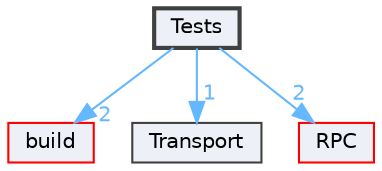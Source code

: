 digraph "C:/Dev/ezRPC/Tests"
{
 // LATEX_PDF_SIZE
  bgcolor="transparent";
  edge [fontname=Helvetica,fontsize=10,labelfontname=Helvetica,labelfontsize=10];
  node [fontname=Helvetica,fontsize=10,shape=box,height=0.2,width=0.4];
  compound=true
  dir_33c78a012c8d08979f57a54a07694c46 [label="Tests", fillcolor="#edf0f7", color="grey25", style="filled,bold", URL="dir_33c78a012c8d08979f57a54a07694c46.html",tooltip=""];
  dir_4fef79e7177ba769987a8da36c892c5f [label="build", fillcolor="#edf0f7", color="red", style="filled", URL="dir_4fef79e7177ba769987a8da36c892c5f.html",tooltip=""];
  dir_fe0408bba8e1b297be50641f0afa584a [label="Transport", fillcolor="#edf0f7", color="grey25", style="filled", URL="dir_fe0408bba8e1b297be50641f0afa584a.html",tooltip=""];
  dir_5e7820cd9865310f5cd4c55ebafcb2ee [label="RPC", fillcolor="#edf0f7", color="red", style="filled", URL="dir_5e7820cd9865310f5cd4c55ebafcb2ee.html",tooltip=""];
  dir_33c78a012c8d08979f57a54a07694c46->dir_4fef79e7177ba769987a8da36c892c5f [headlabel="2", labeldistance=1.5 headhref="dir_000109_000010.html" href="dir_000109_000010.html" color="steelblue1" fontcolor="steelblue1"];
  dir_33c78a012c8d08979f57a54a07694c46->dir_5e7820cd9865310f5cd4c55ebafcb2ee [headlabel="2", labeldistance=1.5 headhref="dir_000109_000099.html" href="dir_000109_000099.html" color="steelblue1" fontcolor="steelblue1"];
  dir_33c78a012c8d08979f57a54a07694c46->dir_fe0408bba8e1b297be50641f0afa584a [headlabel="1", labeldistance=1.5 headhref="dir_000109_000115.html" href="dir_000109_000115.html" color="steelblue1" fontcolor="steelblue1"];
}
